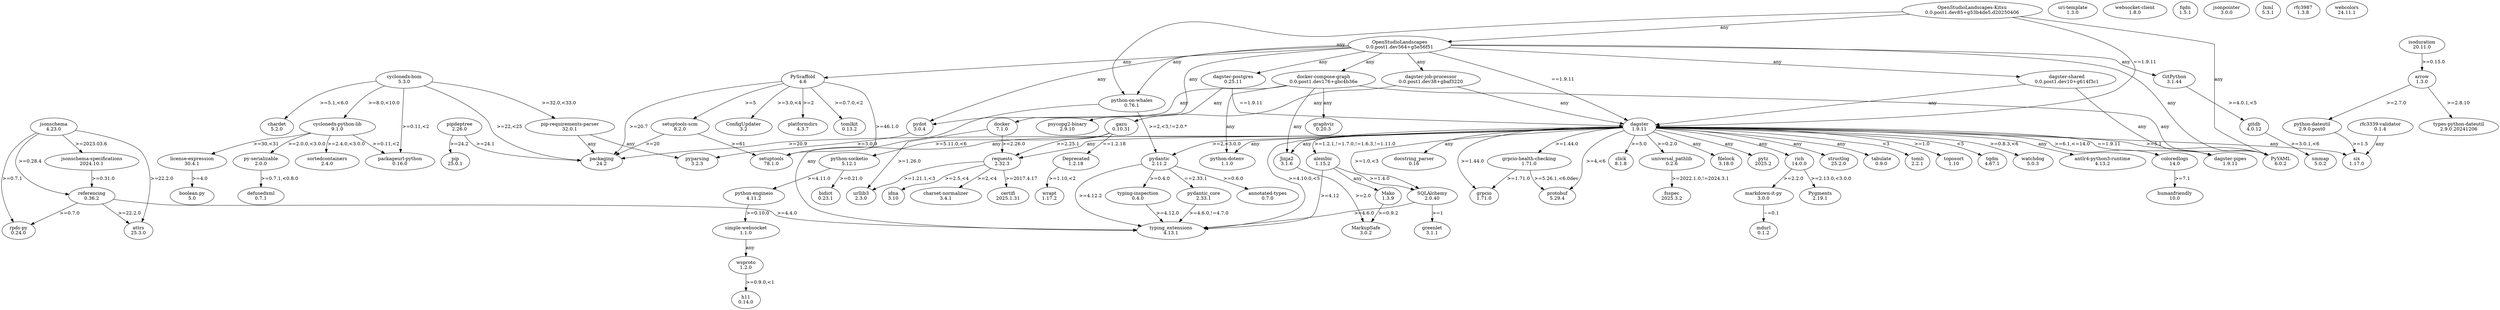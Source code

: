 digraph {
	"annotated-types" [label="annotated-types\n0.7.0"]
	"antlr4-python3-runtime" [label="antlr4-python3-runtime\n4.13.2"]
	"boolean-py" [label="boolean.py\n5.0"]
	"charset-normalizer" [label="charset-normalizer\n3.4.1"]
	"cyclonedx-bom" -> "cyclonedx-python-lib" [label=">=8.0,<10.0"]
	"cyclonedx-bom" -> "packageurl-python" [label=">=0.11,<2"]
	"cyclonedx-bom" -> "pip-requirements-parser" [label=">=32.0,<33.0"]
	"cyclonedx-bom" -> chardet [label=">=5.1,<6.0"]
	"cyclonedx-bom" -> packaging [label=">=22,<25"]
	"cyclonedx-bom" [label="cyclonedx-bom\n5.3.0"]
	"cyclonedx-python-lib" -> "license-expression" [label=">=30,<31"]
	"cyclonedx-python-lib" -> "packageurl-python" [label=">=0.11,<2"]
	"cyclonedx-python-lib" -> "py-serializable" [label=">=2.0.0,<3.0.0"]
	"cyclonedx-python-lib" -> sortedcontainers [label=">=2.4.0,<3.0.0"]
	"cyclonedx-python-lib" [label="cyclonedx-python-lib\n9.1.0"]
	"dagster-job-processor" -> dagster [label=any]
	"dagster-job-processor" -> gazu [label=any]
	"dagster-job-processor" [label="dagster-job-processor\n0.0.post1.dev38+gbaf3220"]
	"dagster-pipes" [label="dagster-pipes\n1.9.11"]
	"dagster-postgres" -> "psycopg2-binary" [label=any]
	"dagster-postgres" -> dagster [label="==1.9.11"]
	"dagster-postgres" [label="dagster-postgres\n0.25.11"]
	"dagster-shared" -> "dagster-pipes" [label=any]
	"dagster-shared" -> dagster [label=any]
	"dagster-shared" [label="dagster-shared\n0.0.post1.dev10+g614f3c1"]
	"docker-compose-graph" -> "python-dotenv" [label=any]
	"docker-compose-graph" -> graphviz [label=any]
	"docker-compose-graph" -> jinja2 [label=any]
	"docker-compose-graph" -> pydot [label=any]
	"docker-compose-graph" -> pyyaml [label=any]
	"docker-compose-graph" [label="docker-compose-graph\n0.0.post1.dev176+gbc4b36e"]
	"docstring-parser" [label="docstring_parser\n0.16"]
	"grpcio-health-checking" -> grpcio [label=">=1.71.0"]
	"grpcio-health-checking" -> protobuf [label=">=5.26.1,<6.0dev"]
	"grpcio-health-checking" [label="grpcio-health-checking\n1.71.0"]
	"jsonschema-specifications" -> referencing [label=">=0.31.0"]
	"jsonschema-specifications" [label="jsonschema-specifications\n2024.10.1"]
	"license-expression" -> "boolean-py" [label=">=4.0"]
	"license-expression" [label="license-expression\n30.4.1"]
	"markdown-it-py" -> mdurl [label="~=0.1"]
	"markdown-it-py" [label="markdown-it-py\n3.0.0"]
	"openstudiolandscapes-kitsu" -> "python-on-whales" [label=any]
	"openstudiolandscapes-kitsu" -> dagster [label="==1.9.11"]
	"openstudiolandscapes-kitsu" -> openstudiolandscapes [label=any]
	"openstudiolandscapes-kitsu" -> pyyaml [label=any]
	"openstudiolandscapes-kitsu" [label="OpenStudioLandscapes-Kitsu\n0.0.post1.dev85+g53b4de5.d20250406"]
	"packageurl-python" [label="packageurl-python\n0.16.0"]
	"pip-requirements-parser" -> packaging [label=any]
	"pip-requirements-parser" -> pyparsing [label=any]
	"pip-requirements-parser" [label="pip-requirements-parser\n32.0.1"]
	"psycopg2-binary" [label="psycopg2-binary\n2.9.10"]
	"py-serializable" -> defusedxml [label=">=0.7.1,<0.8.0"]
	"py-serializable" [label="py-serializable\n2.0.0"]
	"pydantic-core" -> "typing-extensions" [label=">=4.6.0,!=4.7.0"]
	"pydantic-core" [label="pydantic_core\n2.33.1"]
	"python-dateutil" -> six [label=">=1.5"]
	"python-dateutil" [label="python-dateutil\n2.9.0.post0"]
	"python-dotenv" [label="python-dotenv\n1.1.0"]
	"python-engineio" -> "simple-websocket" [label=">=0.10.0"]
	"python-engineio" [label="python-engineio\n4.11.2"]
	"python-on-whales" -> "typing-extensions" [label=any]
	"python-on-whales" -> pydantic [label=">=2,<3,!=2.0.*"]
	"python-on-whales" [label="python-on-whales\n0.76.1"]
	"python-socketio" -> "python-engineio" [label=">=4.11.0"]
	"python-socketio" -> bidict [label=">=0.21.0"]
	"python-socketio" [label="python-socketio\n5.12.1"]
	"rfc3339-validator" -> six [label=any]
	"rfc3339-validator" [label="rfc3339-validator\n0.1.4"]
	"rpds-py" [label="rpds-py\n0.24.0"]
	"setuptools-scm" -> packaging [label=">=20"]
	"setuptools-scm" -> setuptools [label=">=61"]
	"setuptools-scm" [label="setuptools-scm\n8.2.0"]
	"simple-websocket" -> wsproto [label=any]
	"simple-websocket" [label="simple-websocket\n1.1.0"]
	"types-python-dateutil" [label="types-python-dateutil\n2.9.0.20241206"]
	"typing-extensions" [label="typing_extensions\n4.13.1"]
	"typing-inspection" -> "typing-extensions" [label=">=4.12.0"]
	"typing-inspection" [label="typing-inspection\n0.4.0"]
	"universal-pathlib" -> fsspec [label=">=2022.1.0,!=2024.3.1"]
	"universal-pathlib" [label="universal_pathlib\n0.2.6"]
	"uri-template" [label="uri-template\n1.3.0"]
	"websocket-client" [label="websocket-client\n1.8.0"]
	alembic -> "typing-extensions" [label=">=4.12"]
	alembic -> mako [label=any]
	alembic -> sqlalchemy [label=">=1.4.0"]
	alembic [label="alembic\n1.15.2"]
	arrow -> "python-dateutil" [label=">=2.7.0"]
	arrow -> "types-python-dateutil" [label=">=2.8.10"]
	arrow [label="arrow\n1.3.0"]
	attrs [label="attrs\n25.3.0"]
	bidict [label="bidict\n0.23.1"]
	certifi [label="certifi\n2025.1.31"]
	chardet [label="chardet\n5.2.0"]
	click [label="click\n8.1.8"]
	coloredlogs -> humanfriendly [label=">=7.1"]
	coloredlogs [label="coloredlogs\n14.0"]
	configupdater [label="ConfigUpdater\n3.2"]
	dagster -> "antlr4-python3-runtime" [label=any]
	dagster -> "dagster-pipes" [label="==1.9.11"]
	dagster -> "docstring-parser" [label=any]
	dagster -> "grpcio-health-checking" [label=">=1.44.0"]
	dagster -> "python-dotenv" [label=any]
	dagster -> "typing-extensions" [label=">=4.10.0,<5"]
	dagster -> "universal-pathlib" [label=">=0.2.0"]
	dagster -> alembic [label=">=1.2.1,!=1.7.0,!=1.6.3,!=1.11.0"]
	dagster -> click [label=">=5.0"]
	dagster -> coloredlogs [label=">=6.1,<=14.0"]
	dagster -> filelock [label=any]
	dagster -> grpcio [label=">=1.44.0"]
	dagster -> jinja2 [label=any]
	dagster -> packaging [label=">=20.9"]
	dagster -> protobuf [label=">=4,<6"]
	dagster -> pydantic [label=">=2,<3.0.0"]
	dagster -> pytz [label=any]
	dagster -> pyyaml [label=">=5.1"]
	dagster -> requests [label=any]
	dagster -> rich [label=any]
	dagster -> setuptools [label=any]
	dagster -> six [label=any]
	dagster -> sqlalchemy [label=">=1.0,<3"]
	dagster -> structlog [label=any]
	dagster -> tabulate [label=any]
	dagster -> tomli [label="<3"]
	dagster -> toposort [label=">=1.0"]
	dagster -> tqdm [label="<5"]
	dagster -> watchdog [label=">=0.8.3,<6"]
	dagster [label="dagster\n1.9.11"]
	defusedxml [label="defusedxml\n0.7.1"]
	deprecated -> wrapt [label=">=1.10,<2"]
	deprecated [label="Deprecated\n1.2.18"]
	docker -> requests [label=">=2.26.0"]
	docker -> urllib3 [label=">=1.26.0"]
	docker [label="docker\n7.1.0"]
	filelock [label="filelock\n3.18.0"]
	fqdn [label="fqdn\n1.5.1"]
	fsspec [label="fsspec\n2025.3.2"]
	gazu -> "python-socketio" [label=">=5.11.0,<6"]
	gazu -> deprecated [label="==1.2.18"]
	gazu -> requests [label=">=2.25.1"]
	gazu [label="gazu\n0.10.31"]
	gitdb -> smmap [label=">=3.0.1,<6"]
	gitdb [label="gitdb\n4.0.12"]
	gitpython -> gitdb [label=">=4.0.1,<5"]
	gitpython [label="GitPython\n3.1.44"]
	graphviz [label="graphviz\n0.20.3"]
	greenlet [label="greenlet\n3.1.1"]
	grpcio [label="grpcio\n1.71.0"]
	h11 [label="h11\n0.14.0"]
	humanfriendly [label="humanfriendly\n10.0"]
	idna [label="idna\n3.10"]
	isoduration -> arrow [label=">=0.15.0"]
	isoduration [label="isoduration\n20.11.0"]
	jinja2 -> markupsafe [label=">=2.0"]
	jinja2 [label="Jinja2\n3.1.6"]
	jsonpointer [label="jsonpointer\n3.0.0"]
	jsonschema -> "jsonschema-specifications" [label=">=2023.03.6"]
	jsonschema -> "rpds-py" [label=">=0.7.1"]
	jsonschema -> attrs [label=">=22.2.0"]
	jsonschema -> referencing [label=">=0.28.4"]
	jsonschema [label="jsonschema\n4.23.0"]
	lxml [label="lxml\n5.3.1"]
	mako -> markupsafe [label=">=0.9.2"]
	mako [label="Mako\n1.3.9"]
	markupsafe [label="MarkupSafe\n3.0.2"]
	mdurl [label="mdurl\n0.1.2"]
	openstudiolandscapes -> "dagster-job-processor" [label=any]
	openstudiolandscapes -> "dagster-postgres" [label=any]
	openstudiolandscapes -> "dagster-shared" [label=any]
	openstudiolandscapes -> "docker-compose-graph" [label=any]
	openstudiolandscapes -> "python-on-whales" [label=any]
	openstudiolandscapes -> dagster [label="==1.9.11"]
	openstudiolandscapes -> docker [label=any]
	openstudiolandscapes -> gitpython [label=any]
	openstudiolandscapes -> pydot [label=any]
	openstudiolandscapes -> pyscaffold [label=any]
	openstudiolandscapes -> pyyaml [label=any]
	openstudiolandscapes [label="OpenStudioLandscapes\n0.0.post1.dev564+g5e56f51"]
	packaging [label="packaging\n24.2"]
	pip [label="pip\n25.0.1"]
	pipdeptree -> packaging [label=">=24.1"]
	pipdeptree -> pip [label=">=24.2"]
	pipdeptree [label="pipdeptree\n2.26.0"]
	platformdirs [label="platformdirs\n4.3.7"]
	protobuf [label="protobuf\n5.29.4"]
	pydantic -> "annotated-types" [label=">=0.6.0"]
	pydantic -> "pydantic-core" [label="==2.33.1"]
	pydantic -> "typing-extensions" [label=">=4.12.2"]
	pydantic -> "typing-inspection" [label=">=0.4.0"]
	pydantic [label="pydantic\n2.11.2"]
	pydot -> pyparsing [label=">=3.0.9"]
	pydot [label="pydot\n3.0.4"]
	pygments [label="Pygments\n2.19.1"]
	pyparsing [label="pyparsing\n3.2.3"]
	pyscaffold -> "setuptools-scm" [label=">=5"]
	pyscaffold -> configupdater [label=">=3.0,<4"]
	pyscaffold -> packaging [label=">=20.7"]
	pyscaffold -> platformdirs [label=">=2"]
	pyscaffold -> setuptools [label=">=46.1.0"]
	pyscaffold -> tomlkit [label=">=0.7.0,<2"]
	pyscaffold [label="PyScaffold\n4.6"]
	pytz [label="pytz\n2025.2"]
	pyyaml [label="PyYAML\n6.0.2"]
	referencing -> "rpds-py" [label=">=0.7.0"]
	referencing -> "typing-extensions" [label=">=4.4.0"]
	referencing -> attrs [label=">=22.2.0"]
	referencing [label="referencing\n0.36.2"]
	requests -> "charset-normalizer" [label=">=2,<4"]
	requests -> certifi [label=">=2017.4.17"]
	requests -> idna [label=">=2.5,<4"]
	requests -> urllib3 [label=">=1.21.1,<3"]
	requests [label="requests\n2.32.3"]
	rfc3987 [label="rfc3987\n1.3.8"]
	rich -> "markdown-it-py" [label=">=2.2.0"]
	rich -> pygments [label=">=2.13.0,<3.0.0"]
	rich [label="rich\n14.0.0"]
	setuptools [label="setuptools\n78.1.0"]
	six [label="six\n1.17.0"]
	smmap [label="smmap\n5.0.2"]
	sortedcontainers [label="sortedcontainers\n2.4.0"]
	sqlalchemy -> "typing-extensions" [label=">=4.6.0"]
	sqlalchemy -> greenlet [label=">=1"]
	sqlalchemy [label="SQLAlchemy\n2.0.40"]
	structlog [label="structlog\n25.2.0"]
	tabulate [label="tabulate\n0.9.0"]
	tomli [label="tomli\n2.2.1"]
	tomlkit [label="tomlkit\n0.13.2"]
	toposort [label="toposort\n1.10"]
	tqdm [label="tqdm\n4.67.1"]
	urllib3 [label="urllib3\n2.3.0"]
	watchdog [label="watchdog\n5.0.3"]
	webcolors [label="webcolors\n24.11.1"]
	wrapt [label="wrapt\n1.17.2"]
	wsproto -> h11 [label=">=0.9.0,<1"]
	wsproto [label="wsproto\n1.2.0"]
}

